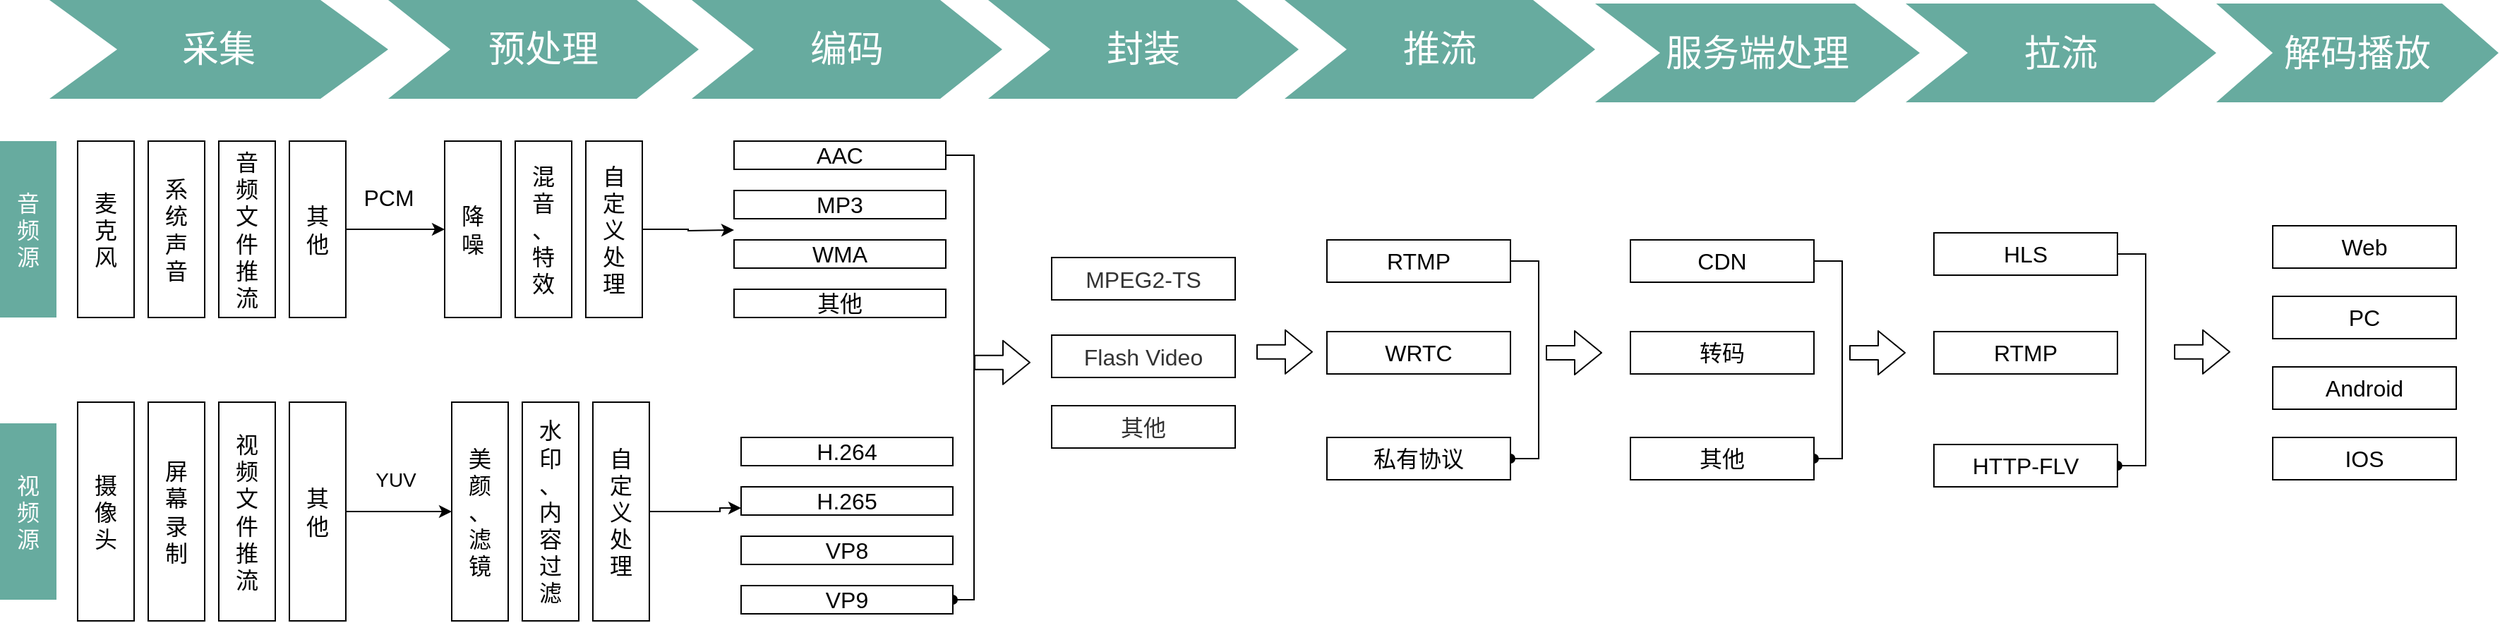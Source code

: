 <mxfile version="14.1.7" type="github">
  <diagram name="Page-1" id="d9b1e647-80fa-b4a2-5024-87a742678bcc">
    <mxGraphModel dx="1207" dy="808" grid="1" gridSize="10" guides="1" tooltips="1" connect="1" arrows="1" fold="1" page="1" pageScale="1" pageWidth="1100" pageHeight="850" background="#ffffff" math="0" shadow="0">
      <root>
        <mxCell id="0" />
        <mxCell id="1" parent="0" />
        <mxCell id="57fe6abec08f04cb-1" value="采集" style="shape=step;whiteSpace=wrap;html=1;fontSize=26;fontColor=#FFFFFF;strokeColor=none;fillColor=#67AB9F;" parent="1" vertex="1">
          <mxGeometry x="45" y="190" width="240" height="70" as="geometry" />
        </mxCell>
        <mxCell id="57fe6abec08f04cb-2" value="预处理" style="shape=step;whiteSpace=wrap;html=1;fontSize=26;fontColor=#FFFFFF;strokeColor=none;fillColor=#67AB9F;" parent="1" vertex="1">
          <mxGeometry x="285" y="190" width="220" height="70" as="geometry" />
        </mxCell>
        <mxCell id="57fe6abec08f04cb-3" value="编码" style="shape=step;whiteSpace=wrap;html=1;fontSize=26;fontColor=#FFFFFF;strokeColor=none;fillColor=#67AB9F;" parent="1" vertex="1">
          <mxGeometry x="500" y="190" width="220" height="70" as="geometry" />
        </mxCell>
        <mxCell id="57fe6abec08f04cb-5" value="推流" style="shape=step;whiteSpace=wrap;html=1;fontSize=26;fontColor=#FFFFFF;strokeColor=none;fillColor=#67AB9F;" parent="1" vertex="1">
          <mxGeometry x="920" y="190" width="220" height="70" as="geometry" />
        </mxCell>
        <mxCell id="57fe6abec08f04cb-6" value="解码播放" style="shape=step;whiteSpace=wrap;html=1;fontSize=26;fontColor=#FFFFFF;strokeColor=none;fillColor=#67AB9F;" parent="1" vertex="1">
          <mxGeometry x="1580" y="192.5" width="200" height="70" as="geometry" />
        </mxCell>
        <mxCell id="2hSDwxN0aHRVcDErsbqg-3" value="摄&lt;br style=&quot;font-size: 16px;&quot;&gt;像&lt;br style=&quot;font-size: 16px;&quot;&gt;头" style="rounded=0;whiteSpace=wrap;html=1;horizontal=1;fontSize=16;imageHeight=27;" parent="1" vertex="1">
          <mxGeometry x="65" y="475" width="40" height="155" as="geometry" />
        </mxCell>
        <mxCell id="2hSDwxN0aHRVcDErsbqg-4" value="屏&lt;br style=&quot;font-size: 16px;&quot;&gt;幕&lt;br style=&quot;font-size: 16px;&quot;&gt;录&lt;br style=&quot;font-size: 16px;&quot;&gt;制" style="rounded=0;whiteSpace=wrap;html=1;horizontal=1;fontSize=16;imageHeight=27;" parent="1" vertex="1">
          <mxGeometry x="115" y="475" width="40" height="155" as="geometry" />
        </mxCell>
        <mxCell id="2hSDwxN0aHRVcDErsbqg-5" value="视&lt;br style=&quot;font-size: 16px;&quot;&gt;频&lt;br style=&quot;font-size: 16px;&quot;&gt;文&lt;br style=&quot;font-size: 16px;&quot;&gt;件&lt;br style=&quot;font-size: 16px;&quot;&gt;推&lt;br style=&quot;font-size: 16px;&quot;&gt;流" style="rounded=0;whiteSpace=wrap;html=1;horizontal=1;fontSize=16;imageHeight=27;" parent="1" vertex="1">
          <mxGeometry x="165" y="475" width="40" height="155" as="geometry" />
        </mxCell>
        <mxCell id="2hSDwxN0aHRVcDErsbqg-30" style="edgeStyle=orthogonalEdgeStyle;rounded=0;orthogonalLoop=1;jettySize=auto;html=1;entryX=0;entryY=0.5;entryDx=0;entryDy=0;fontSize=16;" parent="1" source="2hSDwxN0aHRVcDErsbqg-6" target="2hSDwxN0aHRVcDErsbqg-23" edge="1">
          <mxGeometry relative="1" as="geometry" />
        </mxCell>
        <mxCell id="2hSDwxN0aHRVcDErsbqg-6" value="其&lt;br style=&quot;font-size: 16px;&quot;&gt;他" style="rounded=0;whiteSpace=wrap;html=1;horizontal=1;fontSize=16;imageHeight=27;" parent="1" vertex="1">
          <mxGeometry x="215" y="475" width="40" height="155" as="geometry" />
        </mxCell>
        <mxCell id="2hSDwxN0aHRVcDErsbqg-9" value="麦&lt;br style=&quot;font-size: 16px;&quot;&gt;克&lt;br style=&quot;font-size: 16px;&quot;&gt;风" style="rounded=0;whiteSpace=wrap;html=1;horizontal=1;fontSize=16;" parent="1" vertex="1">
          <mxGeometry x="65" y="290" width="40" height="125" as="geometry" />
        </mxCell>
        <mxCell id="2hSDwxN0aHRVcDErsbqg-10" value="系&lt;br style=&quot;font-size: 16px;&quot;&gt;统&lt;br style=&quot;font-size: 16px;&quot;&gt;声&lt;br style=&quot;font-size: 16px;&quot;&gt;音" style="rounded=0;whiteSpace=wrap;html=1;horizontal=1;fontSize=16;" parent="1" vertex="1">
          <mxGeometry x="115" y="290" width="40" height="125" as="geometry" />
        </mxCell>
        <mxCell id="2hSDwxN0aHRVcDErsbqg-11" value="音&lt;br style=&quot;font-size: 16px;&quot;&gt;频&lt;br style=&quot;font-size: 16px;&quot;&gt;文&lt;br style=&quot;font-size: 16px;&quot;&gt;件&lt;br style=&quot;font-size: 16px;&quot;&gt;推&lt;br style=&quot;font-size: 16px;&quot;&gt;流" style="rounded=0;whiteSpace=wrap;html=1;horizontal=1;fontSize=16;" parent="1" vertex="1">
          <mxGeometry x="165" y="290" width="40" height="125" as="geometry" />
        </mxCell>
        <mxCell id="2hSDwxN0aHRVcDErsbqg-28" style="edgeStyle=orthogonalEdgeStyle;rounded=0;orthogonalLoop=1;jettySize=auto;html=1;exitX=1;exitY=0.5;exitDx=0;exitDy=0;entryX=0;entryY=0.5;entryDx=0;entryDy=0;fontSize=16;" parent="1" source="2hSDwxN0aHRVcDErsbqg-12" target="2hSDwxN0aHRVcDErsbqg-14" edge="1">
          <mxGeometry relative="1" as="geometry" />
        </mxCell>
        <mxCell id="2hSDwxN0aHRVcDErsbqg-12" value="其&lt;br style=&quot;font-size: 16px;&quot;&gt;他" style="rounded=0;whiteSpace=wrap;html=1;horizontal=1;fontSize=16;" parent="1" vertex="1">
          <mxGeometry x="215" y="290" width="40" height="125" as="geometry" />
        </mxCell>
        <mxCell id="2hSDwxN0aHRVcDErsbqg-14" value="降&lt;br style=&quot;font-size: 16px;&quot;&gt;噪" style="rounded=0;whiteSpace=wrap;html=1;horizontal=1;fontSize=16;" parent="1" vertex="1">
          <mxGeometry x="325" y="290" width="40" height="125" as="geometry" />
        </mxCell>
        <mxCell id="2hSDwxN0aHRVcDErsbqg-15" value="混&lt;br style=&quot;font-size: 16px;&quot;&gt;音&lt;br style=&quot;font-size: 16px;&quot;&gt;、&lt;br style=&quot;font-size: 16px;&quot;&gt;特&lt;br style=&quot;font-size: 16px;&quot;&gt;效&lt;br style=&quot;font-size: 16px;&quot;&gt;" style="rounded=0;whiteSpace=wrap;html=1;horizontal=1;fontSize=16;" parent="1" vertex="1">
          <mxGeometry x="375" y="290" width="40" height="125" as="geometry" />
        </mxCell>
        <mxCell id="2hSDwxN0aHRVcDErsbqg-48" style="edgeStyle=orthogonalEdgeStyle;rounded=0;orthogonalLoop=1;jettySize=auto;html=1;exitX=1;exitY=0.5;exitDx=0;exitDy=0;fontColor=#000000;fontSize=16;" parent="1" source="2hSDwxN0aHRVcDErsbqg-16" edge="1">
          <mxGeometry relative="1" as="geometry">
            <mxPoint x="530" y="353" as="targetPoint" />
          </mxGeometry>
        </mxCell>
        <mxCell id="2hSDwxN0aHRVcDErsbqg-16" value="自&lt;br style=&quot;font-size: 16px;&quot;&gt;定&lt;br style=&quot;font-size: 16px;&quot;&gt;义&lt;br style=&quot;font-size: 16px;&quot;&gt;处&lt;br style=&quot;font-size: 16px;&quot;&gt;理" style="rounded=0;whiteSpace=wrap;html=1;horizontal=1;fontSize=16;" parent="1" vertex="1">
          <mxGeometry x="425" y="290" width="40" height="125" as="geometry" />
        </mxCell>
        <mxCell id="2hSDwxN0aHRVcDErsbqg-23" value="美&lt;br style=&quot;font-size: 16px;&quot;&gt;颜&lt;br style=&quot;font-size: 16px;&quot;&gt;、&lt;br style=&quot;font-size: 16px;&quot;&gt;滤&lt;br style=&quot;font-size: 16px;&quot;&gt;镜" style="rounded=0;whiteSpace=wrap;html=1;horizontal=1;fontSize=16;imageHeight=27;" parent="1" vertex="1">
          <mxGeometry x="330" y="475" width="40" height="155" as="geometry" />
        </mxCell>
        <mxCell id="2hSDwxN0aHRVcDErsbqg-24" value="水&lt;br style=&quot;font-size: 16px;&quot;&gt;印&lt;br style=&quot;font-size: 16px;&quot;&gt;、&lt;br style=&quot;font-size: 16px;&quot;&gt;内&lt;br style=&quot;font-size: 16px;&quot;&gt;容&lt;br style=&quot;font-size: 16px;&quot;&gt;过&lt;br style=&quot;font-size: 16px;&quot;&gt;滤" style="rounded=0;whiteSpace=wrap;html=1;horizontal=1;fontSize=16;imageHeight=27;" parent="1" vertex="1">
          <mxGeometry x="380" y="475" width="40" height="155" as="geometry" />
        </mxCell>
        <mxCell id="2hSDwxN0aHRVcDErsbqg-86" style="edgeStyle=orthogonalEdgeStyle;rounded=0;orthogonalLoop=1;jettySize=auto;html=1;exitX=1;exitY=0.5;exitDx=0;exitDy=0;endArrow=classic;endFill=1;fontSize=14;fontColor=#000000;entryX=0;entryY=0.75;entryDx=0;entryDy=0;" parent="1" source="2hSDwxN0aHRVcDErsbqg-25" edge="1" target="2hSDwxN0aHRVcDErsbqg-45">
          <mxGeometry relative="1" as="geometry">
            <mxPoint x="520" y="543.143" as="targetPoint" />
            <Array as="points">
              <mxPoint x="520" y="552" />
              <mxPoint x="520" y="550" />
            </Array>
          </mxGeometry>
        </mxCell>
        <mxCell id="2hSDwxN0aHRVcDErsbqg-25" value="自&lt;br style=&quot;font-size: 16px;&quot;&gt;定&lt;br style=&quot;font-size: 16px;&quot;&gt;义&lt;br style=&quot;font-size: 16px;&quot;&gt;处&lt;br style=&quot;font-size: 16px;&quot;&gt;理" style="rounded=0;whiteSpace=wrap;html=1;horizontal=1;fontSize=16;imageHeight=27;" parent="1" vertex="1">
          <mxGeometry x="430" y="475" width="40" height="155" as="geometry" />
        </mxCell>
        <mxCell id="2hSDwxN0aHRVcDErsbqg-29" value="PCM" style="text;html=1;align=center;verticalAlign=middle;resizable=0;points=[];autosize=1;fontSize=16;" parent="1" vertex="1">
          <mxGeometry x="260" y="320" width="50" height="20" as="geometry" />
        </mxCell>
        <mxCell id="2hSDwxN0aHRVcDErsbqg-31" value="YUV" style="text;html=1;align=center;verticalAlign=middle;resizable=0;points=[];autosize=1;fontSize=14;" parent="1" vertex="1">
          <mxGeometry x="270" y="520" width="40" height="20" as="geometry" />
        </mxCell>
        <mxCell id="2hSDwxN0aHRVcDErsbqg-32" value="封装" style="shape=step;whiteSpace=wrap;html=1;fontSize=26;fontColor=#FFFFFF;strokeColor=none;fillColor=#67AB9F;" parent="1" vertex="1">
          <mxGeometry x="710" y="190" width="220" height="70" as="geometry" />
        </mxCell>
        <mxCell id="2hSDwxN0aHRVcDErsbqg-34" value="音&lt;br style=&quot;font-size: 16px;&quot;&gt;频&lt;br style=&quot;font-size: 16px;&quot;&gt;源" style="rounded=0;whiteSpace=wrap;html=1;horizontal=1;strokeColor=none;fontSize=16;fillColor=#67AB9F;fontColor=#FFFFFF;" parent="1" vertex="1">
          <mxGeometry x="10" y="290" width="40" height="125" as="geometry" />
        </mxCell>
        <mxCell id="2hSDwxN0aHRVcDErsbqg-35" value="视&lt;br style=&quot;font-size: 16px;&quot;&gt;频&lt;br style=&quot;font-size: 16px;&quot;&gt;源" style="rounded=0;whiteSpace=wrap;html=1;horizontal=1;fontSize=16;imageHeight=27;strokeColor=none;fillColor=#67AB9F;fontColor=#FFFFFF;" parent="1" vertex="1">
          <mxGeometry x="10" y="490" width="40" height="125" as="geometry" />
        </mxCell>
        <mxCell id="2hSDwxN0aHRVcDErsbqg-85" style="edgeStyle=orthogonalEdgeStyle;rounded=0;orthogonalLoop=1;jettySize=auto;html=1;exitX=1;exitY=0.5;exitDx=0;exitDy=0;entryX=1;entryY=0.5;entryDx=0;entryDy=0;endArrow=oval;endFill=1;fontSize=14;fontColor=#000000;" parent="1" source="2hSDwxN0aHRVcDErsbqg-36" target="2hSDwxN0aHRVcDErsbqg-47" edge="1">
          <mxGeometry relative="1" as="geometry">
            <Array as="points">
              <mxPoint x="700" y="300" />
              <mxPoint x="700" y="615" />
            </Array>
          </mxGeometry>
        </mxCell>
        <mxCell id="2hSDwxN0aHRVcDErsbqg-36" value="AAC" style="rounded=0;whiteSpace=wrap;html=1;strokeColor=#000000;fontColor=#000000;fontSize=16;" parent="1" vertex="1">
          <mxGeometry x="530" y="290" width="150" height="20" as="geometry" />
        </mxCell>
        <mxCell id="2hSDwxN0aHRVcDErsbqg-37" value="MP3" style="rounded=0;whiteSpace=wrap;html=1;strokeColor=#000000;fontColor=#000000;fontSize=16;" parent="1" vertex="1">
          <mxGeometry x="530" y="325" width="150" height="20" as="geometry" />
        </mxCell>
        <mxCell id="2hSDwxN0aHRVcDErsbqg-38" value="WMA" style="rounded=0;whiteSpace=wrap;html=1;strokeColor=#000000;fontColor=#000000;fontSize=16;" parent="1" vertex="1">
          <mxGeometry x="530" y="360" width="150" height="20" as="geometry" />
        </mxCell>
        <mxCell id="2hSDwxN0aHRVcDErsbqg-43" value="其他" style="rounded=0;whiteSpace=wrap;html=1;strokeColor=#000000;fontColor=#000000;fontSize=16;" parent="1" vertex="1">
          <mxGeometry x="530" y="395" width="150" height="20" as="geometry" />
        </mxCell>
        <mxCell id="2hSDwxN0aHRVcDErsbqg-44" value="H.264" style="rounded=0;whiteSpace=wrap;html=1;strokeColor=#000000;fontColor=#000000;fontSize=16;" parent="1" vertex="1">
          <mxGeometry x="535" y="500" width="150" height="20" as="geometry" />
        </mxCell>
        <mxCell id="2hSDwxN0aHRVcDErsbqg-45" value="H.265" style="rounded=0;whiteSpace=wrap;html=1;strokeColor=#000000;fontColor=#000000;fontSize=16;" parent="1" vertex="1">
          <mxGeometry x="535" y="535" width="150" height="20" as="geometry" />
        </mxCell>
        <mxCell id="2hSDwxN0aHRVcDErsbqg-46" value="VP8" style="rounded=0;whiteSpace=wrap;html=1;strokeColor=#000000;fontColor=#000000;fontSize=16;" parent="1" vertex="1">
          <mxGeometry x="535" y="570" width="150" height="20" as="geometry" />
        </mxCell>
        <mxCell id="2hSDwxN0aHRVcDErsbqg-47" value="VP9" style="rounded=0;whiteSpace=wrap;html=1;strokeColor=#000000;fontColor=#000000;fontSize=16;" parent="1" vertex="1">
          <mxGeometry x="535" y="605" width="150" height="20" as="geometry" />
        </mxCell>
        <mxCell id="2hSDwxN0aHRVcDErsbqg-53" value="&lt;span style=&quot;color: rgb(51 , 51 , 51) ; font-family: &amp;#34;microsoft yahei&amp;#34; , &amp;#34;arial&amp;#34; ; text-align: justify ; background-color: rgb(255 , 255 , 255)&quot;&gt;MPEG2-TS&lt;/span&gt;" style="rounded=0;whiteSpace=wrap;html=1;strokeColor=#000000;fillColor=#ffffff;fontColor=#000000;fontSize=16;" parent="1" vertex="1">
          <mxGeometry x="755" y="372.5" width="130" height="30" as="geometry" />
        </mxCell>
        <mxCell id="2hSDwxN0aHRVcDErsbqg-54" value="&lt;span style=&quot;color: rgb(51 , 51 , 51) ; font-family: &amp;#34;microsoft yahei&amp;#34; , &amp;#34;arial&amp;#34; ; text-align: justify ; background-color: rgb(255 , 255 , 255)&quot;&gt;Flash Video&lt;/span&gt;" style="rounded=0;whiteSpace=wrap;html=1;strokeColor=#000000;fillColor=#ffffff;fontColor=#000000;fontSize=16;" parent="1" vertex="1">
          <mxGeometry x="755" y="427.5" width="130" height="30" as="geometry" />
        </mxCell>
        <mxCell id="2hSDwxN0aHRVcDErsbqg-59" value="" style="shape=flexArrow;endArrow=classic;html=1;fontColor=#000000;fontSize=16;" parent="1" edge="1">
          <mxGeometry width="50" height="50" relative="1" as="geometry">
            <mxPoint x="700" y="446.91" as="sourcePoint" />
            <mxPoint x="740" y="446.91" as="targetPoint" />
          </mxGeometry>
        </mxCell>
        <mxCell id="2hSDwxN0aHRVcDErsbqg-61" value="" style="shape=flexArrow;endArrow=classic;html=1;fontColor=#000000;fontSize=16;" parent="1" edge="1">
          <mxGeometry width="50" height="50" relative="1" as="geometry">
            <mxPoint x="900" y="439.41" as="sourcePoint" />
            <mxPoint x="940" y="439.41" as="targetPoint" />
          </mxGeometry>
        </mxCell>
        <mxCell id="2hSDwxN0aHRVcDErsbqg-66" style="edgeStyle=orthogonalEdgeStyle;rounded=0;orthogonalLoop=1;jettySize=auto;html=1;exitX=1;exitY=0.5;exitDx=0;exitDy=0;entryX=1;entryY=0.5;entryDx=0;entryDy=0;endArrow=oval;endFill=1;fontColor=#000000;fontSize=16;" parent="1" source="2hSDwxN0aHRVcDErsbqg-62" target="2hSDwxN0aHRVcDErsbqg-64" edge="1">
          <mxGeometry relative="1" as="geometry" />
        </mxCell>
        <mxCell id="2hSDwxN0aHRVcDErsbqg-62" value="RTMP" style="rounded=0;whiteSpace=wrap;html=1;strokeColor=#000000;fillColor=#ffffff;fontColor=#000000;fontSize=16;" parent="1" vertex="1">
          <mxGeometry x="950" y="360" width="130" height="30" as="geometry" />
        </mxCell>
        <mxCell id="2hSDwxN0aHRVcDErsbqg-63" value="WRTC" style="rounded=0;whiteSpace=wrap;html=1;strokeColor=#000000;fillColor=#ffffff;fontColor=#000000;fontSize=16;" parent="1" vertex="1">
          <mxGeometry x="950" y="425" width="130" height="30" as="geometry" />
        </mxCell>
        <mxCell id="2hSDwxN0aHRVcDErsbqg-64" value="私有协议" style="rounded=0;whiteSpace=wrap;html=1;strokeColor=#000000;fillColor=#ffffff;fontColor=#000000;fontSize=16;" parent="1" vertex="1">
          <mxGeometry x="950" y="500" width="130" height="30" as="geometry" />
        </mxCell>
        <mxCell id="2hSDwxN0aHRVcDErsbqg-65" value="拉流" style="shape=step;whiteSpace=wrap;html=1;fontSize=26;fontColor=#FFFFFF;strokeColor=none;fillColor=#67AB9F;" parent="1" vertex="1">
          <mxGeometry x="1360" y="192.5" width="220" height="70" as="geometry" />
        </mxCell>
        <mxCell id="2hSDwxN0aHRVcDErsbqg-68" value="" style="shape=flexArrow;endArrow=classic;html=1;fontColor=#000000;fontSize=16;" parent="1" edge="1">
          <mxGeometry width="50" height="50" relative="1" as="geometry">
            <mxPoint x="1105" y="440" as="sourcePoint" />
            <mxPoint x="1145" y="440" as="targetPoint" />
          </mxGeometry>
        </mxCell>
        <mxCell id="2hSDwxN0aHRVcDErsbqg-84" style="edgeStyle=orthogonalEdgeStyle;rounded=0;orthogonalLoop=1;jettySize=auto;html=1;exitX=1;exitY=0.5;exitDx=0;exitDy=0;entryX=1;entryY=0.5;entryDx=0;entryDy=0;endArrow=oval;endFill=1;fontColor=#000000;fontSize=16;" parent="1" source="2hSDwxN0aHRVcDErsbqg-71" target="2hSDwxN0aHRVcDErsbqg-74" edge="1">
          <mxGeometry relative="1" as="geometry" />
        </mxCell>
        <mxCell id="2hSDwxN0aHRVcDErsbqg-71" value="HLS" style="rounded=0;whiteSpace=wrap;html=1;strokeColor=#000000;fillColor=#ffffff;fontColor=#000000;fontSize=16;" parent="1" vertex="1">
          <mxGeometry x="1380" y="355" width="130" height="30" as="geometry" />
        </mxCell>
        <mxCell id="2hSDwxN0aHRVcDErsbqg-72" value="RTMP" style="rounded=0;whiteSpace=wrap;html=1;strokeColor=#000000;fillColor=#ffffff;fontColor=#000000;fontSize=16;" parent="1" vertex="1">
          <mxGeometry x="1380" y="425" width="130" height="30" as="geometry" />
        </mxCell>
        <mxCell id="2hSDwxN0aHRVcDErsbqg-74" value="HTTP-FLV" style="rounded=0;whiteSpace=wrap;html=1;strokeColor=#000000;fillColor=#ffffff;fontColor=#000000;fontSize=16;" parent="1" vertex="1">
          <mxGeometry x="1380" y="505" width="130" height="30" as="geometry" />
        </mxCell>
        <mxCell id="2hSDwxN0aHRVcDErsbqg-78" value="IOS" style="rounded=0;whiteSpace=wrap;html=1;strokeColor=#000000;fillColor=#ffffff;fontColor=#000000;fontSize=16;" parent="1" vertex="1">
          <mxGeometry x="1620" y="500" width="130" height="30" as="geometry" />
        </mxCell>
        <mxCell id="2hSDwxN0aHRVcDErsbqg-80" value="Android" style="rounded=0;whiteSpace=wrap;html=1;strokeColor=#000000;fillColor=#ffffff;fontColor=#000000;fontSize=16;" parent="1" vertex="1">
          <mxGeometry x="1620" y="450" width="130" height="30" as="geometry" />
        </mxCell>
        <mxCell id="2hSDwxN0aHRVcDErsbqg-81" value="Web" style="rounded=0;whiteSpace=wrap;html=1;strokeColor=#000000;fillColor=#ffffff;fontColor=#000000;fontSize=16;" parent="1" vertex="1">
          <mxGeometry x="1620" y="350" width="130" height="30" as="geometry" />
        </mxCell>
        <mxCell id="2hSDwxN0aHRVcDErsbqg-82" value="PC" style="rounded=0;whiteSpace=wrap;html=1;strokeColor=#000000;fillColor=#ffffff;fontColor=#000000;fontSize=16;" parent="1" vertex="1">
          <mxGeometry x="1620" y="400" width="130" height="30" as="geometry" />
        </mxCell>
        <mxCell id="2hSDwxN0aHRVcDErsbqg-83" value="" style="shape=flexArrow;endArrow=classic;html=1;fontColor=#000000;fontSize=16;" parent="1" edge="1">
          <mxGeometry width="50" height="50" relative="1" as="geometry">
            <mxPoint x="1550" y="439.41" as="sourcePoint" />
            <mxPoint x="1590" y="439.41" as="targetPoint" />
          </mxGeometry>
        </mxCell>
        <mxCell id="3UUDm5V-EbH40FzC9i3i-1" value="服务端处理" style="shape=step;whiteSpace=wrap;html=1;fontSize=26;fontColor=#FFFFFF;strokeColor=none;fillColor=#67AB9F;" vertex="1" parent="1">
          <mxGeometry x="1140" y="192.5" width="230" height="70" as="geometry" />
        </mxCell>
        <mxCell id="3UUDm5V-EbH40FzC9i3i-4" style="edgeStyle=orthogonalEdgeStyle;rounded=0;orthogonalLoop=1;jettySize=auto;html=1;exitX=1;exitY=0.5;exitDx=0;exitDy=0;entryX=1;entryY=0.5;entryDx=0;entryDy=0;endArrow=oval;endFill=1;fontColor=#000000;fontSize=16;" edge="1" parent="1" source="3UUDm5V-EbH40FzC9i3i-5" target="3UUDm5V-EbH40FzC9i3i-7">
          <mxGeometry relative="1" as="geometry" />
        </mxCell>
        <mxCell id="3UUDm5V-EbH40FzC9i3i-5" value="CDN" style="rounded=0;whiteSpace=wrap;html=1;strokeColor=#000000;fillColor=#ffffff;fontColor=#000000;fontSize=16;" vertex="1" parent="1">
          <mxGeometry x="1165" y="360" width="130" height="30" as="geometry" />
        </mxCell>
        <mxCell id="3UUDm5V-EbH40FzC9i3i-6" value="转码" style="rounded=0;whiteSpace=wrap;html=1;strokeColor=#000000;fillColor=#ffffff;fontColor=#000000;fontSize=16;" vertex="1" parent="1">
          <mxGeometry x="1165" y="425" width="130" height="30" as="geometry" />
        </mxCell>
        <mxCell id="3UUDm5V-EbH40FzC9i3i-7" value="其他" style="rounded=0;whiteSpace=wrap;html=1;strokeColor=#000000;fillColor=#ffffff;fontColor=#000000;fontSize=16;" vertex="1" parent="1">
          <mxGeometry x="1165" y="500" width="130" height="30" as="geometry" />
        </mxCell>
        <mxCell id="3UUDm5V-EbH40FzC9i3i-8" value="" style="shape=flexArrow;endArrow=classic;html=1;fontColor=#000000;fontSize=16;" edge="1" parent="1">
          <mxGeometry width="50" height="50" relative="1" as="geometry">
            <mxPoint x="1320" y="440" as="sourcePoint" />
            <mxPoint x="1360" y="440" as="targetPoint" />
          </mxGeometry>
        </mxCell>
        <mxCell id="3UUDm5V-EbH40FzC9i3i-9" value="&lt;span style=&quot;color: rgb(51 , 51 , 51) ; font-family: &amp;#34;microsoft yahei&amp;#34; , &amp;#34;arial&amp;#34; ; text-align: justify ; background-color: rgb(255 , 255 , 255)&quot;&gt;其他&lt;/span&gt;" style="rounded=0;whiteSpace=wrap;html=1;strokeColor=#000000;fillColor=#ffffff;fontColor=#000000;fontSize=16;" vertex="1" parent="1">
          <mxGeometry x="755" y="477.5" width="130" height="30" as="geometry" />
        </mxCell>
      </root>
    </mxGraphModel>
  </diagram>
</mxfile>
